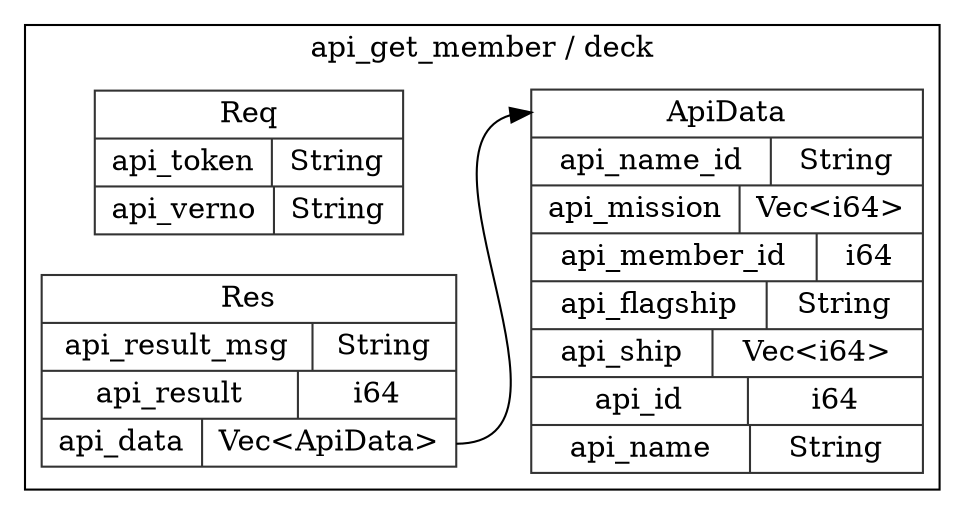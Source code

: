 digraph {
  rankdir=LR;
  subgraph cluster_0 {
    label="api_get_member / deck";
    node [style="filled", color=white, style="solid", color=gray20];
    api_get_member__deck__Req [label="<Req> Req  | { api_token | <api_token> String } | { api_verno | <api_verno> String }", shape=record];
    api_get_member__deck__Res [label="<Res> Res  | { api_result_msg | <api_result_msg> String } | { api_result | <api_result> i64 } | { api_data | <api_data> Vec\<ApiData\> }", shape=record];
    api_get_member__deck__ApiData;
    api_get_member__deck__Res:api_data:e -> api_get_member__deck__ApiData:ApiData:w;
    api_get_member__deck__ApiData [label="<ApiData> ApiData  | { api_name_id | <api_name_id> String } | { api_mission | <api_mission> Vec\<i64\> } | { api_member_id | <api_member_id> i64 } | { api_flagship | <api_flagship> String } | { api_ship | <api_ship> Vec\<i64\> } | { api_id | <api_id> i64 } | { api_name | <api_name> String }", shape=record];
  }
}
